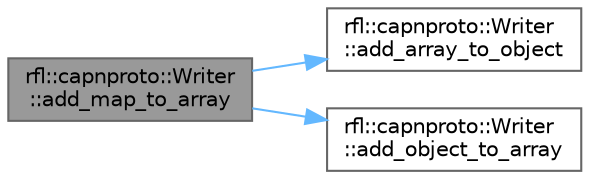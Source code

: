 digraph "rfl::capnproto::Writer::add_map_to_array"
{
 // LATEX_PDF_SIZE
  bgcolor="transparent";
  edge [fontname=Helvetica,fontsize=10,labelfontname=Helvetica,labelfontsize=10];
  node [fontname=Helvetica,fontsize=10,shape=box,height=0.2,width=0.4];
  rankdir="LR";
  Node1 [id="Node000001",label="rfl::capnproto::Writer\l::add_map_to_array",height=0.2,width=0.4,color="gray40", fillcolor="grey60", style="filled", fontcolor="black",tooltip=" "];
  Node1 -> Node2 [id="edge3_Node000001_Node000002",color="steelblue1",style="solid",tooltip=" "];
  Node2 [id="Node000002",label="rfl::capnproto::Writer\l::add_array_to_object",height=0.2,width=0.4,color="grey40", fillcolor="white", style="filled",URL="$classrfl_1_1capnproto_1_1_writer.html#af8c00559a8127ad943ce799503805c4f",tooltip=" "];
  Node1 -> Node3 [id="edge4_Node000001_Node000003",color="steelblue1",style="solid",tooltip=" "];
  Node3 [id="Node000003",label="rfl::capnproto::Writer\l::add_object_to_array",height=0.2,width=0.4,color="grey40", fillcolor="white", style="filled",URL="$classrfl_1_1capnproto_1_1_writer.html#ade8a52f4d58bc2284542f2b5422f5075",tooltip=" "];
}
